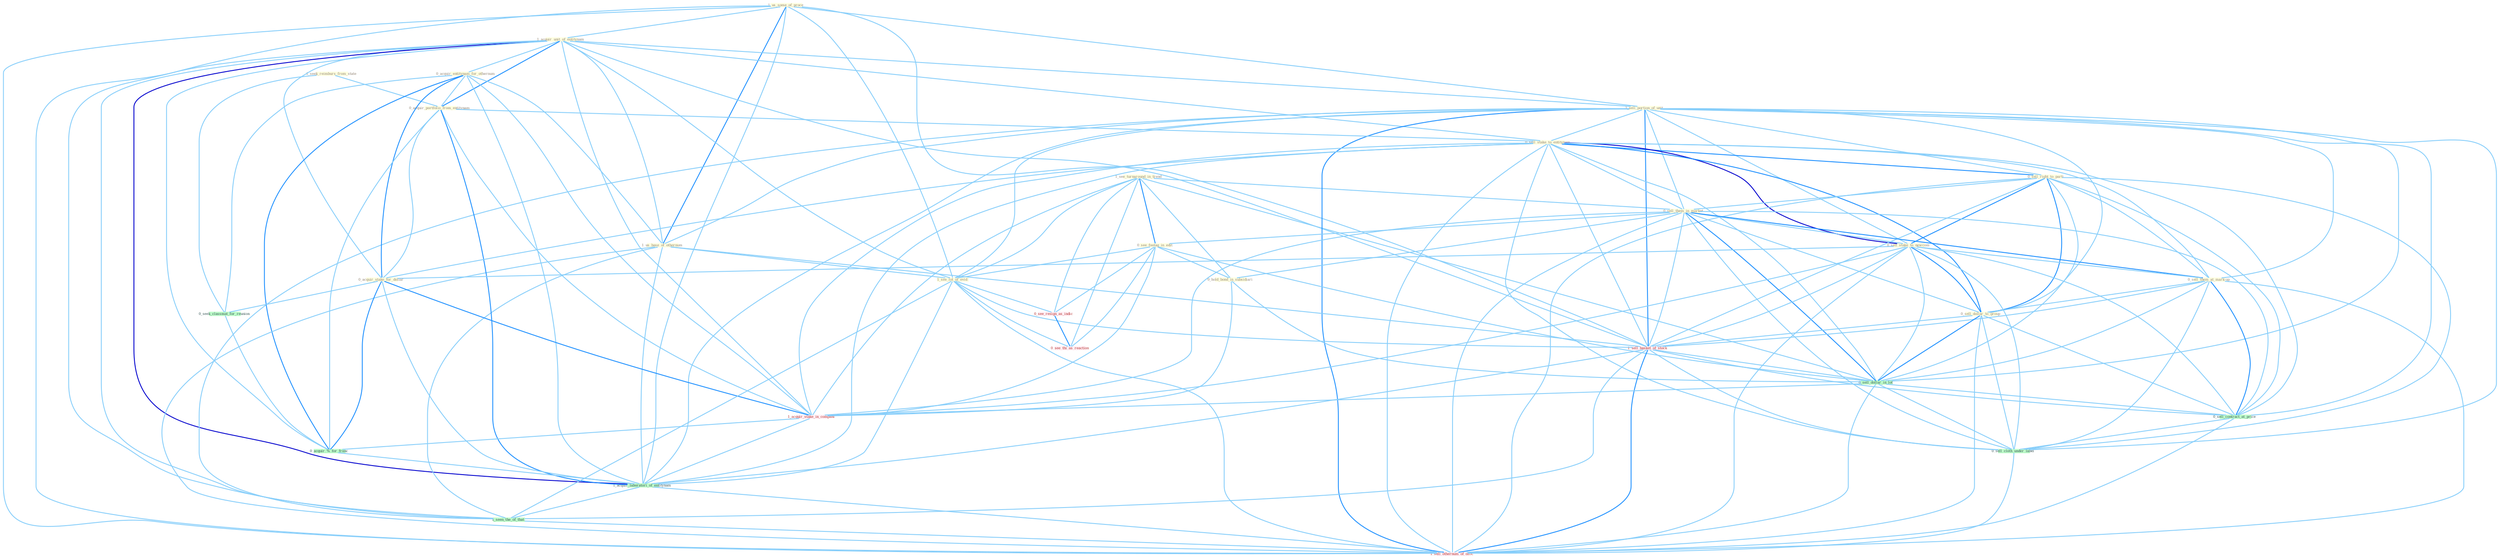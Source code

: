 Graph G{ 
    node
    [shape=polygon,style=filled,width=.5,height=.06,color="#BDFCC9",fixedsize=true,fontsize=4,
    fontcolor="#2f4f4f"];
    {node
    [color="#ffffe0", fontcolor="#8b7d6b"] "1_seek_reimburs_from_state " "1_us_some_of_proce " "1_acquir_unit_of_entitynam " "1_see_turnaround_in_trend " "1_sell_portion_of_unit " "0_acquir_entitynam_for_othernum " "1_us_base_of_othernum " "0_acquir_portfolio_from_entitynam " "0_sell_stake_to_entitynam " "0_sell_right_to_parti " "0_sell_them_in_market " "0_see_footag_in_edit " "0_sell_stake_to_newcom " "0_sell_them_at_mark-up " "0_acquir_stake_for_dollar " "0_hold_bond_in_subsidiari " "0_sell_dollar_to_group " "1_see_lot_of_evid "}
{node [color="#fff0f5", fontcolor="#b22222"] "1_sell_basket_of_stock " "0_see_resign_as_indic " "1_acquir_stake_in_compani " "1_sell_othernum_of_offic " "0_see_thi_as_reaction "}
edge [color="#B0E2FF"];

	"1_seek_reimburs_from_state " -- "0_acquir_portfolio_from_entitynam " [w="1", color="#87cefa" ];
	"1_seek_reimburs_from_state " -- "0_seek_classmat_for_reunion " [w="1", color="#87cefa" ];
	"1_us_some_of_proce " -- "1_acquir_unit_of_entitynam " [w="1", color="#87cefa" ];
	"1_us_some_of_proce " -- "1_sell_portion_of_unit " [w="1", color="#87cefa" ];
	"1_us_some_of_proce " -- "1_us_base_of_othernum " [w="2", color="#1e90ff" , len=0.8];
	"1_us_some_of_proce " -- "1_see_lot_of_evid " [w="1", color="#87cefa" ];
	"1_us_some_of_proce " -- "1_sell_basket_of_stock " [w="1", color="#87cefa" ];
	"1_us_some_of_proce " -- "1_acquir_laboratori_of_entitynam " [w="1", color="#87cefa" ];
	"1_us_some_of_proce " -- "1_seen_the_of_that " [w="1", color="#87cefa" ];
	"1_us_some_of_proce " -- "1_sell_othernum_of_offic " [w="1", color="#87cefa" ];
	"1_acquir_unit_of_entitynam " -- "1_sell_portion_of_unit " [w="1", color="#87cefa" ];
	"1_acquir_unit_of_entitynam " -- "0_acquir_entitynam_for_othernum " [w="1", color="#87cefa" ];
	"1_acquir_unit_of_entitynam " -- "1_us_base_of_othernum " [w="1", color="#87cefa" ];
	"1_acquir_unit_of_entitynam " -- "0_acquir_portfolio_from_entitynam " [w="2", color="#1e90ff" , len=0.8];
	"1_acquir_unit_of_entitynam " -- "0_sell_stake_to_entitynam " [w="1", color="#87cefa" ];
	"1_acquir_unit_of_entitynam " -- "0_acquir_stake_for_dollar " [w="1", color="#87cefa" ];
	"1_acquir_unit_of_entitynam " -- "1_see_lot_of_evid " [w="1", color="#87cefa" ];
	"1_acquir_unit_of_entitynam " -- "1_sell_basket_of_stock " [w="1", color="#87cefa" ];
	"1_acquir_unit_of_entitynam " -- "1_acquir_stake_in_compani " [w="1", color="#87cefa" ];
	"1_acquir_unit_of_entitynam " -- "0_acquir_%_for_franc " [w="1", color="#87cefa" ];
	"1_acquir_unit_of_entitynam " -- "1_acquir_laboratori_of_entitynam " [w="3", color="#0000cd" , len=0.6];
	"1_acquir_unit_of_entitynam " -- "1_seen_the_of_that " [w="1", color="#87cefa" ];
	"1_acquir_unit_of_entitynam " -- "1_sell_othernum_of_offic " [w="1", color="#87cefa" ];
	"1_see_turnaround_in_trend " -- "0_sell_them_in_market " [w="1", color="#87cefa" ];
	"1_see_turnaround_in_trend " -- "0_see_footag_in_edit " [w="2", color="#1e90ff" , len=0.8];
	"1_see_turnaround_in_trend " -- "0_hold_bond_in_subsidiari " [w="1", color="#87cefa" ];
	"1_see_turnaround_in_trend " -- "1_see_lot_of_evid " [w="1", color="#87cefa" ];
	"1_see_turnaround_in_trend " -- "0_sell_dollar_in_lot " [w="1", color="#87cefa" ];
	"1_see_turnaround_in_trend " -- "0_see_resign_as_indic " [w="1", color="#87cefa" ];
	"1_see_turnaround_in_trend " -- "1_acquir_stake_in_compani " [w="1", color="#87cefa" ];
	"1_see_turnaround_in_trend " -- "0_see_thi_as_reaction " [w="1", color="#87cefa" ];
	"1_sell_portion_of_unit " -- "1_us_base_of_othernum " [w="1", color="#87cefa" ];
	"1_sell_portion_of_unit " -- "0_sell_stake_to_entitynam " [w="1", color="#87cefa" ];
	"1_sell_portion_of_unit " -- "0_sell_right_to_parti " [w="1", color="#87cefa" ];
	"1_sell_portion_of_unit " -- "0_sell_them_in_market " [w="1", color="#87cefa" ];
	"1_sell_portion_of_unit " -- "0_sell_stake_to_newcom " [w="1", color="#87cefa" ];
	"1_sell_portion_of_unit " -- "0_sell_them_at_mark-up " [w="1", color="#87cefa" ];
	"1_sell_portion_of_unit " -- "0_sell_dollar_to_group " [w="1", color="#87cefa" ];
	"1_sell_portion_of_unit " -- "1_see_lot_of_evid " [w="1", color="#87cefa" ];
	"1_sell_portion_of_unit " -- "1_sell_basket_of_stock " [w="2", color="#1e90ff" , len=0.8];
	"1_sell_portion_of_unit " -- "0_sell_dollar_in_lot " [w="1", color="#87cefa" ];
	"1_sell_portion_of_unit " -- "0_sell_contract_at_price " [w="1", color="#87cefa" ];
	"1_sell_portion_of_unit " -- "1_acquir_laboratori_of_entitynam " [w="1", color="#87cefa" ];
	"1_sell_portion_of_unit " -- "0_sell_cloth_under_label " [w="1", color="#87cefa" ];
	"1_sell_portion_of_unit " -- "1_seen_the_of_that " [w="1", color="#87cefa" ];
	"1_sell_portion_of_unit " -- "1_sell_othernum_of_offic " [w="2", color="#1e90ff" , len=0.8];
	"0_acquir_entitynam_for_othernum " -- "1_us_base_of_othernum " [w="1", color="#87cefa" ];
	"0_acquir_entitynam_for_othernum " -- "0_acquir_portfolio_from_entitynam " [w="1", color="#87cefa" ];
	"0_acquir_entitynam_for_othernum " -- "0_acquir_stake_for_dollar " [w="2", color="#1e90ff" , len=0.8];
	"0_acquir_entitynam_for_othernum " -- "0_seek_classmat_for_reunion " [w="1", color="#87cefa" ];
	"0_acquir_entitynam_for_othernum " -- "1_acquir_stake_in_compani " [w="1", color="#87cefa" ];
	"0_acquir_entitynam_for_othernum " -- "0_acquir_%_for_franc " [w="2", color="#1e90ff" , len=0.8];
	"0_acquir_entitynam_for_othernum " -- "1_acquir_laboratori_of_entitynam " [w="1", color="#87cefa" ];
	"1_us_base_of_othernum " -- "1_see_lot_of_evid " [w="1", color="#87cefa" ];
	"1_us_base_of_othernum " -- "1_sell_basket_of_stock " [w="1", color="#87cefa" ];
	"1_us_base_of_othernum " -- "1_acquir_laboratori_of_entitynam " [w="1", color="#87cefa" ];
	"1_us_base_of_othernum " -- "1_seen_the_of_that " [w="1", color="#87cefa" ];
	"1_us_base_of_othernum " -- "1_sell_othernum_of_offic " [w="1", color="#87cefa" ];
	"0_acquir_portfolio_from_entitynam " -- "0_sell_stake_to_entitynam " [w="1", color="#87cefa" ];
	"0_acquir_portfolio_from_entitynam " -- "0_acquir_stake_for_dollar " [w="1", color="#87cefa" ];
	"0_acquir_portfolio_from_entitynam " -- "1_acquir_stake_in_compani " [w="1", color="#87cefa" ];
	"0_acquir_portfolio_from_entitynam " -- "0_acquir_%_for_franc " [w="1", color="#87cefa" ];
	"0_acquir_portfolio_from_entitynam " -- "1_acquir_laboratori_of_entitynam " [w="2", color="#1e90ff" , len=0.8];
	"0_sell_stake_to_entitynam " -- "0_sell_right_to_parti " [w="2", color="#1e90ff" , len=0.8];
	"0_sell_stake_to_entitynam " -- "0_sell_them_in_market " [w="1", color="#87cefa" ];
	"0_sell_stake_to_entitynam " -- "0_sell_stake_to_newcom " [w="3", color="#0000cd" , len=0.6];
	"0_sell_stake_to_entitynam " -- "0_sell_them_at_mark-up " [w="1", color="#87cefa" ];
	"0_sell_stake_to_entitynam " -- "0_acquir_stake_for_dollar " [w="1", color="#87cefa" ];
	"0_sell_stake_to_entitynam " -- "0_sell_dollar_to_group " [w="2", color="#1e90ff" , len=0.8];
	"0_sell_stake_to_entitynam " -- "1_sell_basket_of_stock " [w="1", color="#87cefa" ];
	"0_sell_stake_to_entitynam " -- "0_sell_dollar_in_lot " [w="1", color="#87cefa" ];
	"0_sell_stake_to_entitynam " -- "1_acquir_stake_in_compani " [w="1", color="#87cefa" ];
	"0_sell_stake_to_entitynam " -- "0_sell_contract_at_price " [w="1", color="#87cefa" ];
	"0_sell_stake_to_entitynam " -- "1_acquir_laboratori_of_entitynam " [w="1", color="#87cefa" ];
	"0_sell_stake_to_entitynam " -- "0_sell_cloth_under_label " [w="1", color="#87cefa" ];
	"0_sell_stake_to_entitynam " -- "1_sell_othernum_of_offic " [w="1", color="#87cefa" ];
	"0_sell_right_to_parti " -- "0_sell_them_in_market " [w="1", color="#87cefa" ];
	"0_sell_right_to_parti " -- "0_sell_stake_to_newcom " [w="2", color="#1e90ff" , len=0.8];
	"0_sell_right_to_parti " -- "0_sell_them_at_mark-up " [w="1", color="#87cefa" ];
	"0_sell_right_to_parti " -- "0_sell_dollar_to_group " [w="2", color="#1e90ff" , len=0.8];
	"0_sell_right_to_parti " -- "1_sell_basket_of_stock " [w="1", color="#87cefa" ];
	"0_sell_right_to_parti " -- "0_sell_dollar_in_lot " [w="1", color="#87cefa" ];
	"0_sell_right_to_parti " -- "0_sell_contract_at_price " [w="1", color="#87cefa" ];
	"0_sell_right_to_parti " -- "0_sell_cloth_under_label " [w="1", color="#87cefa" ];
	"0_sell_right_to_parti " -- "1_sell_othernum_of_offic " [w="1", color="#87cefa" ];
	"0_sell_them_in_market " -- "0_see_footag_in_edit " [w="1", color="#87cefa" ];
	"0_sell_them_in_market " -- "0_sell_stake_to_newcom " [w="1", color="#87cefa" ];
	"0_sell_them_in_market " -- "0_sell_them_at_mark-up " [w="2", color="#1e90ff" , len=0.8];
	"0_sell_them_in_market " -- "0_hold_bond_in_subsidiari " [w="1", color="#87cefa" ];
	"0_sell_them_in_market " -- "0_sell_dollar_to_group " [w="1", color="#87cefa" ];
	"0_sell_them_in_market " -- "1_sell_basket_of_stock " [w="1", color="#87cefa" ];
	"0_sell_them_in_market " -- "0_sell_dollar_in_lot " [w="2", color="#1e90ff" , len=0.8];
	"0_sell_them_in_market " -- "1_acquir_stake_in_compani " [w="1", color="#87cefa" ];
	"0_sell_them_in_market " -- "0_sell_contract_at_price " [w="1", color="#87cefa" ];
	"0_sell_them_in_market " -- "0_sell_cloth_under_label " [w="1", color="#87cefa" ];
	"0_sell_them_in_market " -- "1_sell_othernum_of_offic " [w="1", color="#87cefa" ];
	"0_see_footag_in_edit " -- "0_hold_bond_in_subsidiari " [w="1", color="#87cefa" ];
	"0_see_footag_in_edit " -- "1_see_lot_of_evid " [w="1", color="#87cefa" ];
	"0_see_footag_in_edit " -- "0_sell_dollar_in_lot " [w="1", color="#87cefa" ];
	"0_see_footag_in_edit " -- "0_see_resign_as_indic " [w="1", color="#87cefa" ];
	"0_see_footag_in_edit " -- "1_acquir_stake_in_compani " [w="1", color="#87cefa" ];
	"0_see_footag_in_edit " -- "0_see_thi_as_reaction " [w="1", color="#87cefa" ];
	"0_sell_stake_to_newcom " -- "0_sell_them_at_mark-up " [w="1", color="#87cefa" ];
	"0_sell_stake_to_newcom " -- "0_acquir_stake_for_dollar " [w="1", color="#87cefa" ];
	"0_sell_stake_to_newcom " -- "0_sell_dollar_to_group " [w="2", color="#1e90ff" , len=0.8];
	"0_sell_stake_to_newcom " -- "1_sell_basket_of_stock " [w="1", color="#87cefa" ];
	"0_sell_stake_to_newcom " -- "0_sell_dollar_in_lot " [w="1", color="#87cefa" ];
	"0_sell_stake_to_newcom " -- "1_acquir_stake_in_compani " [w="1", color="#87cefa" ];
	"0_sell_stake_to_newcom " -- "0_sell_contract_at_price " [w="1", color="#87cefa" ];
	"0_sell_stake_to_newcom " -- "0_sell_cloth_under_label " [w="1", color="#87cefa" ];
	"0_sell_stake_to_newcom " -- "1_sell_othernum_of_offic " [w="1", color="#87cefa" ];
	"0_sell_them_at_mark-up " -- "0_sell_dollar_to_group " [w="1", color="#87cefa" ];
	"0_sell_them_at_mark-up " -- "1_sell_basket_of_stock " [w="1", color="#87cefa" ];
	"0_sell_them_at_mark-up " -- "0_sell_dollar_in_lot " [w="1", color="#87cefa" ];
	"0_sell_them_at_mark-up " -- "0_sell_contract_at_price " [w="2", color="#1e90ff" , len=0.8];
	"0_sell_them_at_mark-up " -- "0_sell_cloth_under_label " [w="1", color="#87cefa" ];
	"0_sell_them_at_mark-up " -- "1_sell_othernum_of_offic " [w="1", color="#87cefa" ];
	"0_acquir_stake_for_dollar " -- "0_seek_classmat_for_reunion " [w="1", color="#87cefa" ];
	"0_acquir_stake_for_dollar " -- "1_acquir_stake_in_compani " [w="2", color="#1e90ff" , len=0.8];
	"0_acquir_stake_for_dollar " -- "0_acquir_%_for_franc " [w="2", color="#1e90ff" , len=0.8];
	"0_acquir_stake_for_dollar " -- "1_acquir_laboratori_of_entitynam " [w="1", color="#87cefa" ];
	"0_hold_bond_in_subsidiari " -- "0_sell_dollar_in_lot " [w="1", color="#87cefa" ];
	"0_hold_bond_in_subsidiari " -- "1_acquir_stake_in_compani " [w="1", color="#87cefa" ];
	"0_sell_dollar_to_group " -- "1_sell_basket_of_stock " [w="1", color="#87cefa" ];
	"0_sell_dollar_to_group " -- "0_sell_dollar_in_lot " [w="2", color="#1e90ff" , len=0.8];
	"0_sell_dollar_to_group " -- "0_sell_contract_at_price " [w="1", color="#87cefa" ];
	"0_sell_dollar_to_group " -- "0_sell_cloth_under_label " [w="1", color="#87cefa" ];
	"0_sell_dollar_to_group " -- "1_sell_othernum_of_offic " [w="1", color="#87cefa" ];
	"1_see_lot_of_evid " -- "1_sell_basket_of_stock " [w="1", color="#87cefa" ];
	"1_see_lot_of_evid " -- "0_see_resign_as_indic " [w="1", color="#87cefa" ];
	"1_see_lot_of_evid " -- "1_acquir_laboratori_of_entitynam " [w="1", color="#87cefa" ];
	"1_see_lot_of_evid " -- "1_seen_the_of_that " [w="1", color="#87cefa" ];
	"1_see_lot_of_evid " -- "1_sell_othernum_of_offic " [w="1", color="#87cefa" ];
	"1_see_lot_of_evid " -- "0_see_thi_as_reaction " [w="1", color="#87cefa" ];
	"0_seek_classmat_for_reunion " -- "0_acquir_%_for_franc " [w="1", color="#87cefa" ];
	"1_sell_basket_of_stock " -- "0_sell_dollar_in_lot " [w="1", color="#87cefa" ];
	"1_sell_basket_of_stock " -- "0_sell_contract_at_price " [w="1", color="#87cefa" ];
	"1_sell_basket_of_stock " -- "1_acquir_laboratori_of_entitynam " [w="1", color="#87cefa" ];
	"1_sell_basket_of_stock " -- "0_sell_cloth_under_label " [w="1", color="#87cefa" ];
	"1_sell_basket_of_stock " -- "1_seen_the_of_that " [w="1", color="#87cefa" ];
	"1_sell_basket_of_stock " -- "1_sell_othernum_of_offic " [w="2", color="#1e90ff" , len=0.8];
	"0_sell_dollar_in_lot " -- "1_acquir_stake_in_compani " [w="1", color="#87cefa" ];
	"0_sell_dollar_in_lot " -- "0_sell_contract_at_price " [w="1", color="#87cefa" ];
	"0_sell_dollar_in_lot " -- "0_sell_cloth_under_label " [w="1", color="#87cefa" ];
	"0_sell_dollar_in_lot " -- "1_sell_othernum_of_offic " [w="1", color="#87cefa" ];
	"0_see_resign_as_indic " -- "0_see_thi_as_reaction " [w="2", color="#1e90ff" , len=0.8];
	"1_acquir_stake_in_compani " -- "0_acquir_%_for_franc " [w="1", color="#87cefa" ];
	"1_acquir_stake_in_compani " -- "1_acquir_laboratori_of_entitynam " [w="1", color="#87cefa" ];
	"0_acquir_%_for_franc " -- "1_acquir_laboratori_of_entitynam " [w="1", color="#87cefa" ];
	"0_sell_contract_at_price " -- "0_sell_cloth_under_label " [w="1", color="#87cefa" ];
	"0_sell_contract_at_price " -- "1_sell_othernum_of_offic " [w="1", color="#87cefa" ];
	"1_acquir_laboratori_of_entitynam " -- "1_seen_the_of_that " [w="1", color="#87cefa" ];
	"1_acquir_laboratori_of_entitynam " -- "1_sell_othernum_of_offic " [w="1", color="#87cefa" ];
	"0_sell_cloth_under_label " -- "1_sell_othernum_of_offic " [w="1", color="#87cefa" ];
	"1_seen_the_of_that " -- "1_sell_othernum_of_offic " [w="1", color="#87cefa" ];
}